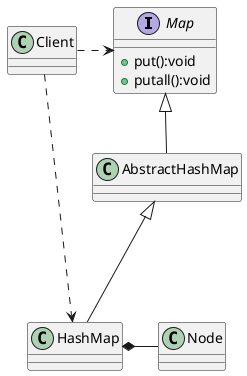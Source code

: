 @startuml

interface Map{
    + put():void
    + putall():void
}

Map <|-- AbstractHashMap
AbstractHashMap <|--- HashMap
HashMap *-right- Node

Client .right..> Map
Client .right..> HashMap
@enduml